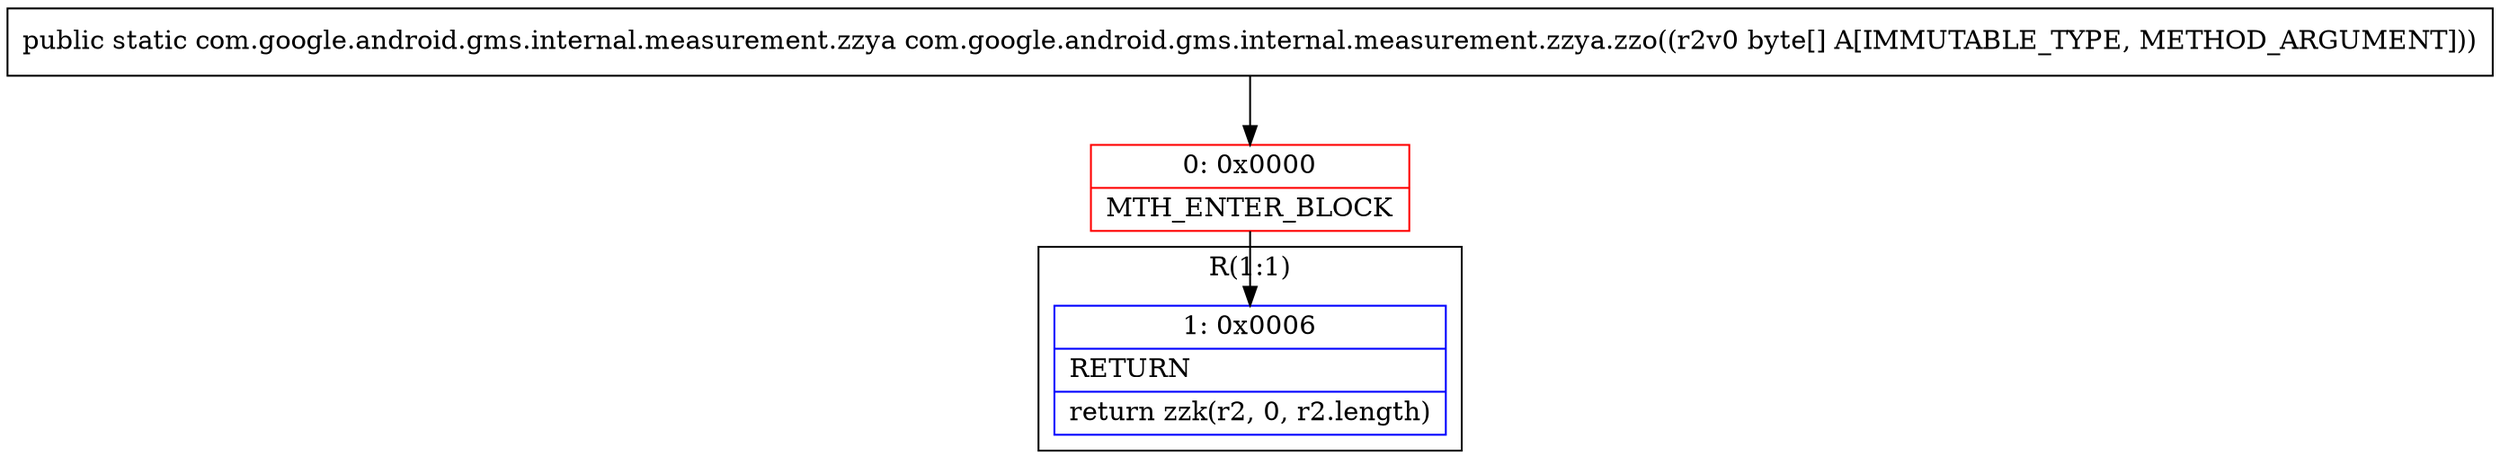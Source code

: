 digraph "CFG forcom.google.android.gms.internal.measurement.zzya.zzo([B)Lcom\/google\/android\/gms\/internal\/measurement\/zzya;" {
subgraph cluster_Region_486820286 {
label = "R(1:1)";
node [shape=record,color=blue];
Node_1 [shape=record,label="{1\:\ 0x0006|RETURN\l|return zzk(r2, 0, r2.length)\l}"];
}
Node_0 [shape=record,color=red,label="{0\:\ 0x0000|MTH_ENTER_BLOCK\l}"];
MethodNode[shape=record,label="{public static com.google.android.gms.internal.measurement.zzya com.google.android.gms.internal.measurement.zzya.zzo((r2v0 byte[] A[IMMUTABLE_TYPE, METHOD_ARGUMENT])) }"];
MethodNode -> Node_0;
Node_0 -> Node_1;
}

